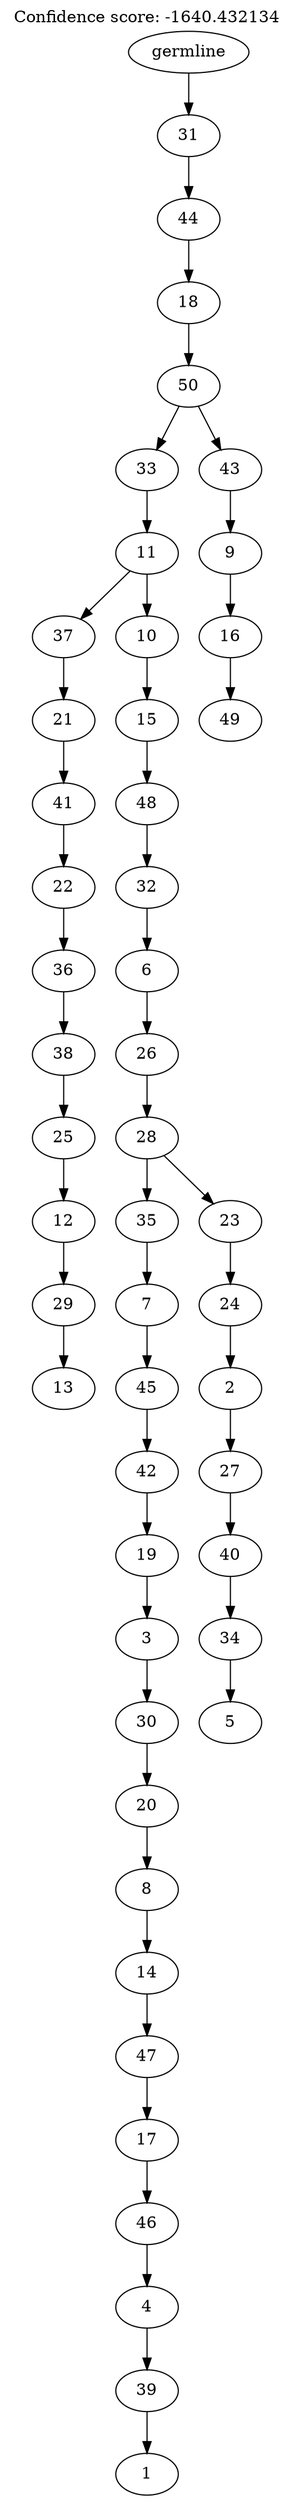 digraph g {
	"49" -> "50";
	"50" [label="13"];
	"48" -> "49";
	"49" [label="29"];
	"47" -> "48";
	"48" [label="12"];
	"46" -> "47";
	"47" [label="25"];
	"45" -> "46";
	"46" [label="38"];
	"44" -> "45";
	"45" [label="36"];
	"43" -> "44";
	"44" [label="22"];
	"42" -> "43";
	"43" [label="41"];
	"41" -> "42";
	"42" [label="21"];
	"39" -> "40";
	"40" [label="1"];
	"38" -> "39";
	"39" [label="39"];
	"37" -> "38";
	"38" [label="4"];
	"36" -> "37";
	"37" [label="46"];
	"35" -> "36";
	"36" [label="17"];
	"34" -> "35";
	"35" [label="47"];
	"33" -> "34";
	"34" [label="14"];
	"32" -> "33";
	"33" [label="8"];
	"31" -> "32";
	"32" [label="20"];
	"30" -> "31";
	"31" [label="30"];
	"29" -> "30";
	"30" [label="3"];
	"28" -> "29";
	"29" [label="19"];
	"27" -> "28";
	"28" [label="42"];
	"26" -> "27";
	"27" [label="45"];
	"25" -> "26";
	"26" [label="7"];
	"23" -> "24";
	"24" [label="5"];
	"22" -> "23";
	"23" [label="34"];
	"21" -> "22";
	"22" [label="40"];
	"20" -> "21";
	"21" [label="27"];
	"19" -> "20";
	"20" [label="2"];
	"18" -> "19";
	"19" [label="24"];
	"17" -> "18";
	"18" [label="23"];
	"17" -> "25";
	"25" [label="35"];
	"16" -> "17";
	"17" [label="28"];
	"15" -> "16";
	"16" [label="26"];
	"14" -> "15";
	"15" [label="6"];
	"13" -> "14";
	"14" [label="32"];
	"12" -> "13";
	"13" [label="48"];
	"11" -> "12";
	"12" [label="15"];
	"10" -> "11";
	"11" [label="10"];
	"10" -> "41";
	"41" [label="37"];
	"9" -> "10";
	"10" [label="11"];
	"7" -> "8";
	"8" [label="49"];
	"6" -> "7";
	"7" [label="16"];
	"5" -> "6";
	"6" [label="9"];
	"4" -> "5";
	"5" [label="43"];
	"4" -> "9";
	"9" [label="33"];
	"3" -> "4";
	"4" [label="50"];
	"2" -> "3";
	"3" [label="18"];
	"1" -> "2";
	"2" [label="44"];
	"0" -> "1";
	"1" [label="31"];
	"0" [label="germline"];
	labelloc="t";
	label="Confidence score: -1640.432134";
}
